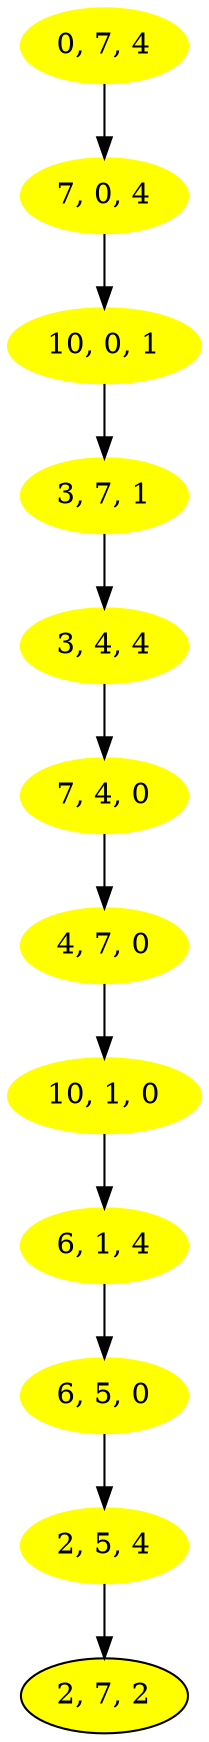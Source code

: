 digraph G {
    0 [color = yellow, style = filled, label = "0, 7, 4"];
  1 [color = yellow, style = filled, label = "7, 0, 4"];
  2 [color = yellow, style = filled, label = "10, 0, 1"];
  3 [color = yellow, style = filled, label = "3, 7, 1"];
  4 [color = yellow, style = filled, label = "3, 4, 4"];
  5 [color = yellow, style = filled, label = "7, 4, 0"];
  6 [color = yellow, style = filled, label = "4, 7, 0"];
  7 [color = yellow, style = filled, label = "10, 1, 0"];
  8 [color = yellow, style = filled, label = "6, 1, 4"];
  9 [color = yellow, style = filled, label = "6, 5, 0"];
  10 [color = yellow, style = filled, label = "2, 5, 4"];
  11 [fillcolor = "yellow", style = filled, label = "2, 7, 2"];

  0 -> 1;
  1 -> 2;
  2 -> 3;
  3 -> 4;
  4 -> 5;
  5 -> 6;
  6 -> 7;
  7 -> 8;
  8 -> 9;
  9 -> 10;
  10 -> 11;
} 